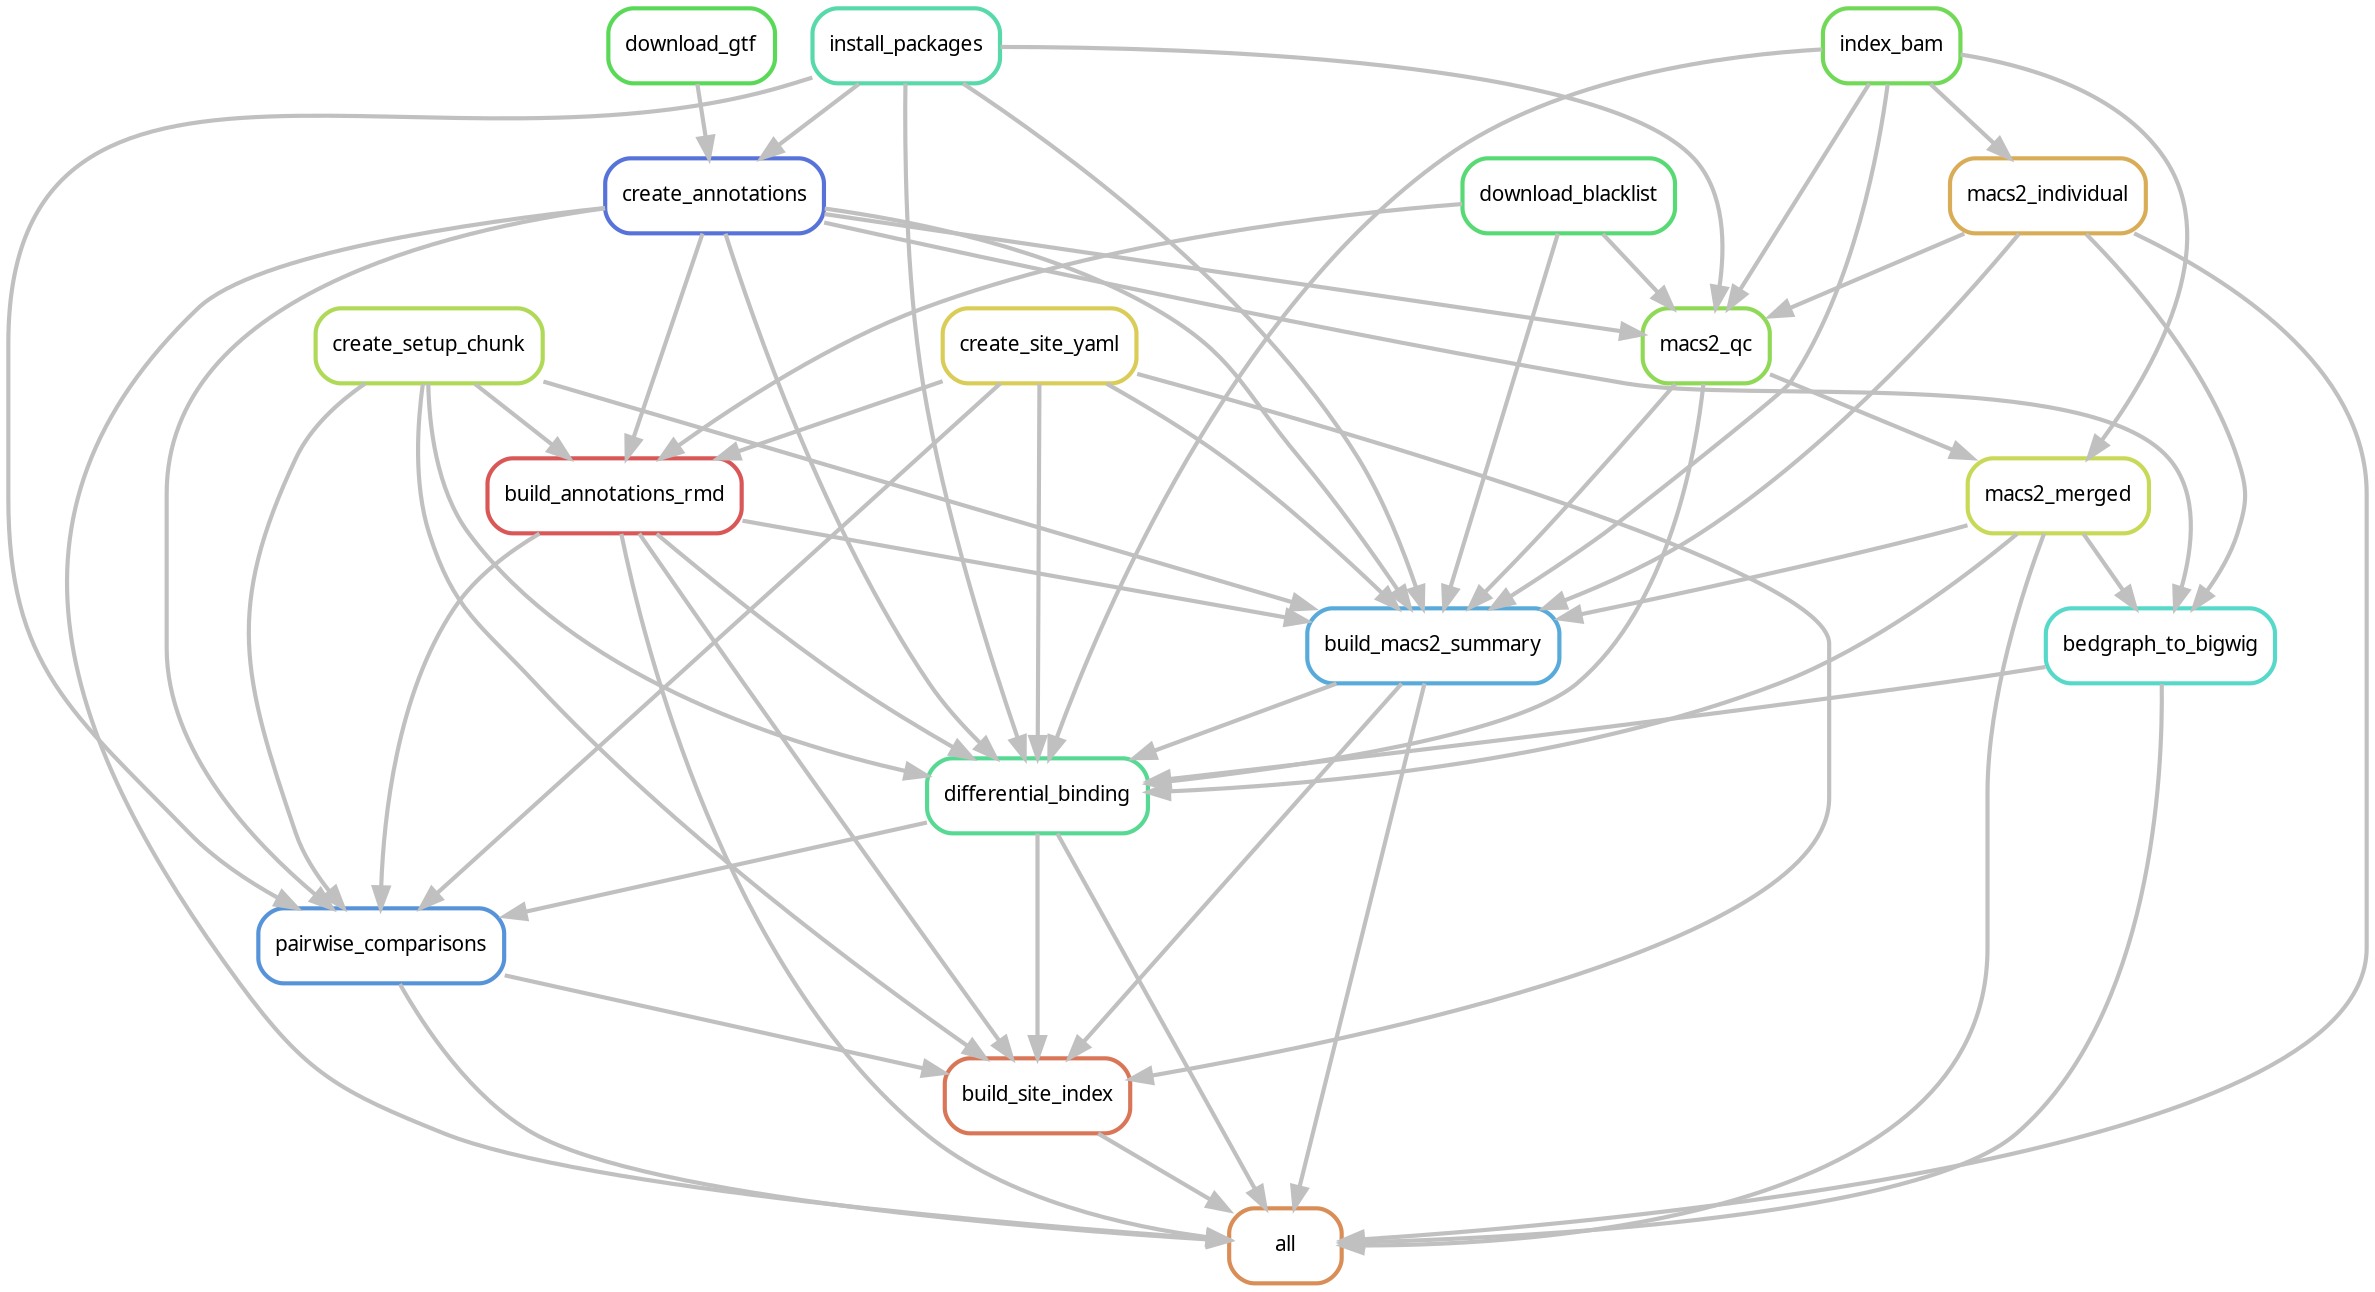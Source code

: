 digraph snakemake_dag {
    graph[bgcolor=white, margin=0];
    node[shape=box, style=rounded, fontname=sans,                 fontsize=10, penwidth=2];
    edge[penwidth=2, color=grey];
	0[label = "all", color = "0.07 0.6 0.85", style="rounded"];
	1[label = "create_annotations", color = "0.63 0.6 0.85", style="rounded"];
	2[label = "download_gtf", color = "0.33 0.6 0.85", style="rounded"];
	3[label = "install_packages", color = "0.44 0.6 0.85", style="rounded"];
	4[label = "build_annotations_rmd", color = "0.00 0.6 0.85", style="rounded"];
	5[label = "download_blacklist", color = "0.37 0.6 0.85", style="rounded"];
	6[label = "create_setup_chunk", color = "0.22 0.6 0.85", style="rounded"];
	7[label = "create_site_yaml", color = "0.15 0.6 0.85", style="rounded"];
	8[label = "build_macs2_summary", color = "0.56 0.6 0.85", style="rounded"];
	9[label = "index_bam", color = "0.30 0.6 0.85", style="rounded"];
	10[label = "macs2_individual", color = "0.11 0.6 0.85", style="rounded"];
	11[label = "macs2_merged", color = "0.19 0.6 0.85", style="rounded"];
	12[label = "macs2_qc", color = "0.26 0.6 0.85", style="rounded"];
	13[label = "differential_binding", color = "0.41 0.6 0.85", style="rounded"];
	14[label = "bedgraph_to_bigwig", color = "0.48 0.6 0.85", style="rounded"];
	15[label = "pairwise_comparisons", color = "0.59 0.6 0.85", style="rounded"];
	16[label = "build_site_index", color = "0.04 0.6 0.85", style="rounded"];
	4 -> 0
	1 -> 0
	16 -> 0
	10 -> 0
	11 -> 0
	13 -> 0
	14 -> 0
	8 -> 0
	15 -> 0
	2 -> 1
	3 -> 1
	7 -> 4
	6 -> 4
	5 -> 4
	1 -> 4
	4 -> 8
	10 -> 8
	1 -> 8
	11 -> 8
	7 -> 8
	12 -> 8
	6 -> 8
	5 -> 8
	9 -> 8
	3 -> 8
	9 -> 10
	12 -> 11
	9 -> 11
	1 -> 12
	10 -> 12
	5 -> 12
	9 -> 12
	3 -> 12
	4 -> 13
	1 -> 13
	11 -> 13
	7 -> 13
	12 -> 13
	6 -> 13
	9 -> 13
	14 -> 13
	3 -> 13
	8 -> 13
	11 -> 14
	10 -> 14
	1 -> 14
	4 -> 15
	1 -> 15
	7 -> 15
	6 -> 15
	13 -> 15
	3 -> 15
	4 -> 16
	7 -> 16
	6 -> 16
	13 -> 16
	8 -> 16
	15 -> 16
}            
